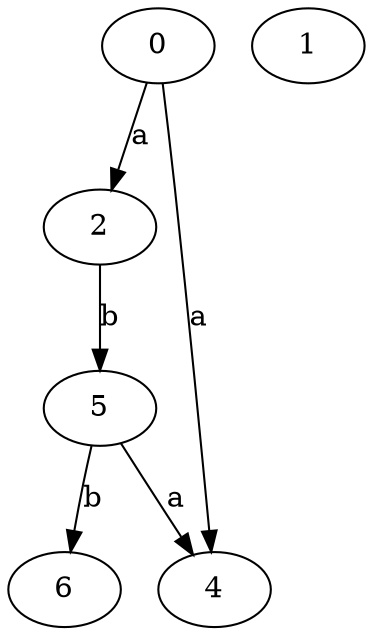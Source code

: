 strict digraph  {
2;
0;
4;
5;
6;
1;
2 -> 5  [label=b];
0 -> 2  [label=a];
0 -> 4  [label=a];
5 -> 4  [label=a];
5 -> 6  [label=b];
}
